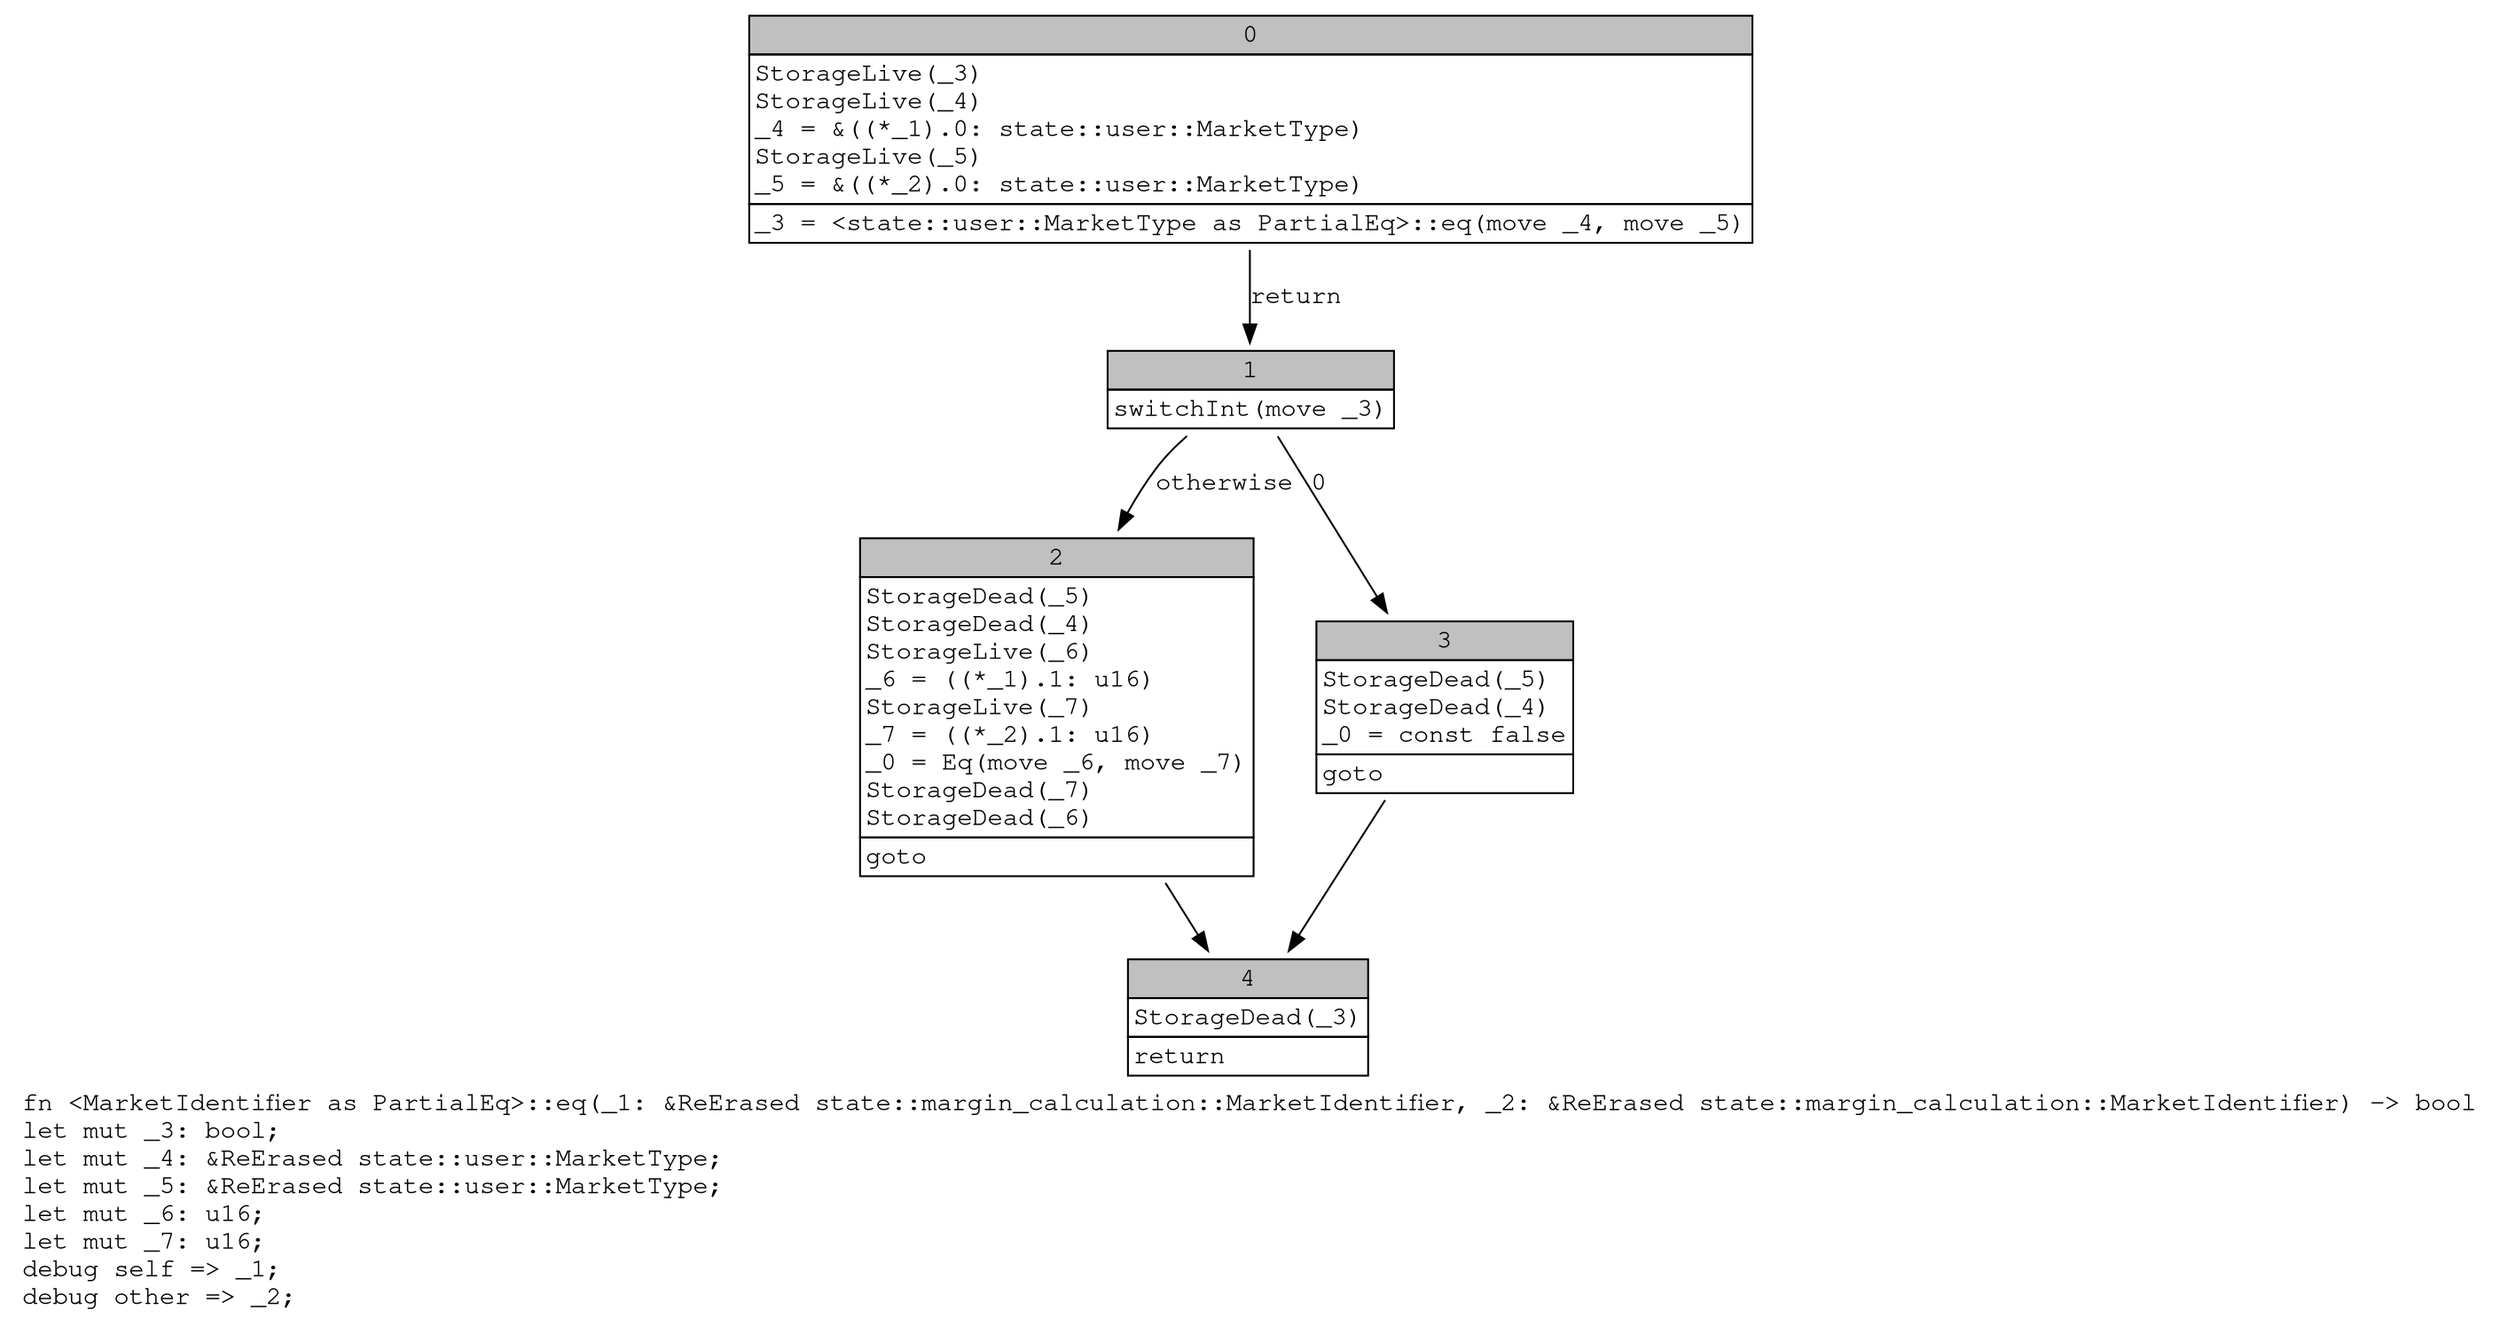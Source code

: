 digraph Mir_0_16592 {
    graph [fontname="Courier, monospace"];
    node [fontname="Courier, monospace"];
    edge [fontname="Courier, monospace"];
    label=<fn &lt;MarketIdentifier as PartialEq&gt;::eq(_1: &amp;ReErased state::margin_calculation::MarketIdentifier, _2: &amp;ReErased state::margin_calculation::MarketIdentifier) -&gt; bool<br align="left"/>let mut _3: bool;<br align="left"/>let mut _4: &amp;ReErased state::user::MarketType;<br align="left"/>let mut _5: &amp;ReErased state::user::MarketType;<br align="left"/>let mut _6: u16;<br align="left"/>let mut _7: u16;<br align="left"/>debug self =&gt; _1;<br align="left"/>debug other =&gt; _2;<br align="left"/>>;
    bb0__0_16592 [shape="none", label=<<table border="0" cellborder="1" cellspacing="0"><tr><td bgcolor="gray" align="center" colspan="1">0</td></tr><tr><td align="left" balign="left">StorageLive(_3)<br/>StorageLive(_4)<br/>_4 = &amp;((*_1).0: state::user::MarketType)<br/>StorageLive(_5)<br/>_5 = &amp;((*_2).0: state::user::MarketType)<br/></td></tr><tr><td align="left">_3 = &lt;state::user::MarketType as PartialEq&gt;::eq(move _4, move _5)</td></tr></table>>];
    bb1__0_16592 [shape="none", label=<<table border="0" cellborder="1" cellspacing="0"><tr><td bgcolor="gray" align="center" colspan="1">1</td></tr><tr><td align="left">switchInt(move _3)</td></tr></table>>];
    bb2__0_16592 [shape="none", label=<<table border="0" cellborder="1" cellspacing="0"><tr><td bgcolor="gray" align="center" colspan="1">2</td></tr><tr><td align="left" balign="left">StorageDead(_5)<br/>StorageDead(_4)<br/>StorageLive(_6)<br/>_6 = ((*_1).1: u16)<br/>StorageLive(_7)<br/>_7 = ((*_2).1: u16)<br/>_0 = Eq(move _6, move _7)<br/>StorageDead(_7)<br/>StorageDead(_6)<br/></td></tr><tr><td align="left">goto</td></tr></table>>];
    bb3__0_16592 [shape="none", label=<<table border="0" cellborder="1" cellspacing="0"><tr><td bgcolor="gray" align="center" colspan="1">3</td></tr><tr><td align="left" balign="left">StorageDead(_5)<br/>StorageDead(_4)<br/>_0 = const false<br/></td></tr><tr><td align="left">goto</td></tr></table>>];
    bb4__0_16592 [shape="none", label=<<table border="0" cellborder="1" cellspacing="0"><tr><td bgcolor="gray" align="center" colspan="1">4</td></tr><tr><td align="left" balign="left">StorageDead(_3)<br/></td></tr><tr><td align="left">return</td></tr></table>>];
    bb0__0_16592 -> bb1__0_16592 [label="return"];
    bb1__0_16592 -> bb3__0_16592 [label="0"];
    bb1__0_16592 -> bb2__0_16592 [label="otherwise"];
    bb2__0_16592 -> bb4__0_16592 [label=""];
    bb3__0_16592 -> bb4__0_16592 [label=""];
}
